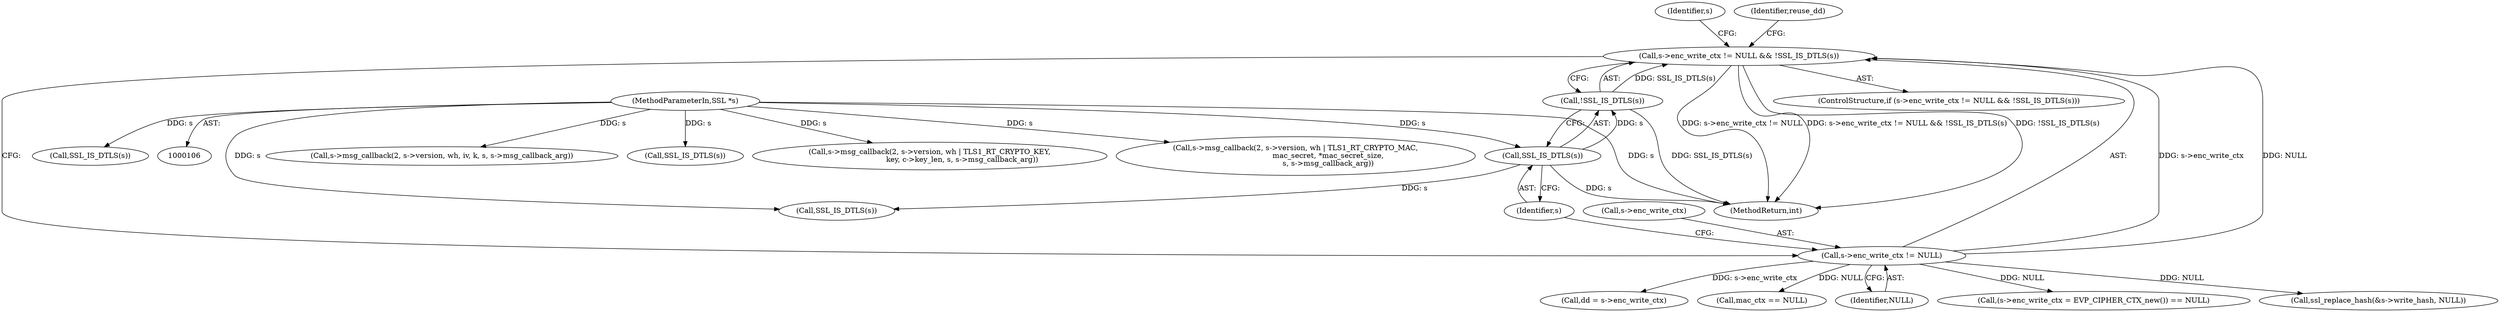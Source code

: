 digraph "0_openssl_4ad93618d26a3ea23d36ad5498ff4f59eff3a4d2_4@API" {
"1000366" [label="(Call,s->enc_write_ctx != NULL && !SSL_IS_DTLS(s))"];
"1000367" [label="(Call,s->enc_write_ctx != NULL)"];
"1000372" [label="(Call,!SSL_IS_DTLS(s))"];
"1000373" [label="(Call,SSL_IS_DTLS(s))"];
"1000107" [label="(MethodParameterIn,SSL *s)"];
"1000388" [label="(Call,dd = s->enc_write_ctx)"];
"1000367" [label="(Call,s->enc_write_ctx != NULL)"];
"1000374" [label="(Identifier,s)"];
"1000368" [label="(Call,s->enc_write_ctx)"];
"1000366" [label="(Call,s->enc_write_ctx != NULL && !SSL_IS_DTLS(s))"];
"1000394" [label="(Call,SSL_IS_DTLS(s))"];
"1000401" [label="(Call,mac_ctx == NULL)"];
"1000911" [label="(Call,s->msg_callback(2, s->version, wh, iv, k, s, s->msg_callback_arg))"];
"1000296" [label="(Call,SSL_IS_DTLS(s))"];
"1000371" [label="(Identifier,NULL)"];
"1000380" [label="(Call,(s->enc_write_ctx = EVP_CIPHER_CTX_new()) == NULL)"];
"1000414" [label="(Call,ssl_replace_hash(&s->write_hash, NULL))"];
"1001020" [label="(MethodReturn,int)"];
"1000880" [label="(Call,s->msg_callback(2, s->version, wh | TLS1_RT_CRYPTO_KEY,\n                            key, c->key_len, s, s->msg_callback_arg))"];
"1000373" [label="(Call,SSL_IS_DTLS(s))"];
"1000383" [label="(Identifier,s)"];
"1000861" [label="(Call,s->msg_callback(2, s->version, wh | TLS1_RT_CRYPTO_MAC,\n                            mac_secret, *mac_secret_size,\n                            s, s->msg_callback_arg))"];
"1000376" [label="(Identifier,reuse_dd)"];
"1000107" [label="(MethodParameterIn,SSL *s)"];
"1000365" [label="(ControlStructure,if (s->enc_write_ctx != NULL && !SSL_IS_DTLS(s)))"];
"1000372" [label="(Call,!SSL_IS_DTLS(s))"];
"1000460" [label="(Call,SSL_IS_DTLS(s))"];
"1000366" -> "1000365"  [label="AST: "];
"1000366" -> "1000367"  [label="CFG: "];
"1000366" -> "1000372"  [label="CFG: "];
"1000367" -> "1000366"  [label="AST: "];
"1000372" -> "1000366"  [label="AST: "];
"1000376" -> "1000366"  [label="CFG: "];
"1000383" -> "1000366"  [label="CFG: "];
"1000366" -> "1001020"  [label="DDG: s->enc_write_ctx != NULL"];
"1000366" -> "1001020"  [label="DDG: s->enc_write_ctx != NULL && !SSL_IS_DTLS(s)"];
"1000366" -> "1001020"  [label="DDG: !SSL_IS_DTLS(s)"];
"1000367" -> "1000366"  [label="DDG: s->enc_write_ctx"];
"1000367" -> "1000366"  [label="DDG: NULL"];
"1000372" -> "1000366"  [label="DDG: SSL_IS_DTLS(s)"];
"1000367" -> "1000371"  [label="CFG: "];
"1000368" -> "1000367"  [label="AST: "];
"1000371" -> "1000367"  [label="AST: "];
"1000374" -> "1000367"  [label="CFG: "];
"1000367" -> "1000380"  [label="DDG: NULL"];
"1000367" -> "1000388"  [label="DDG: s->enc_write_ctx"];
"1000367" -> "1000401"  [label="DDG: NULL"];
"1000367" -> "1000414"  [label="DDG: NULL"];
"1000372" -> "1000373"  [label="CFG: "];
"1000373" -> "1000372"  [label="AST: "];
"1000372" -> "1001020"  [label="DDG: SSL_IS_DTLS(s)"];
"1000373" -> "1000372"  [label="DDG: s"];
"1000373" -> "1000374"  [label="CFG: "];
"1000374" -> "1000373"  [label="AST: "];
"1000373" -> "1001020"  [label="DDG: s"];
"1000107" -> "1000373"  [label="DDG: s"];
"1000373" -> "1000394"  [label="DDG: s"];
"1000107" -> "1000106"  [label="AST: "];
"1000107" -> "1001020"  [label="DDG: s"];
"1000107" -> "1000296"  [label="DDG: s"];
"1000107" -> "1000394"  [label="DDG: s"];
"1000107" -> "1000460"  [label="DDG: s"];
"1000107" -> "1000861"  [label="DDG: s"];
"1000107" -> "1000880"  [label="DDG: s"];
"1000107" -> "1000911"  [label="DDG: s"];
}
